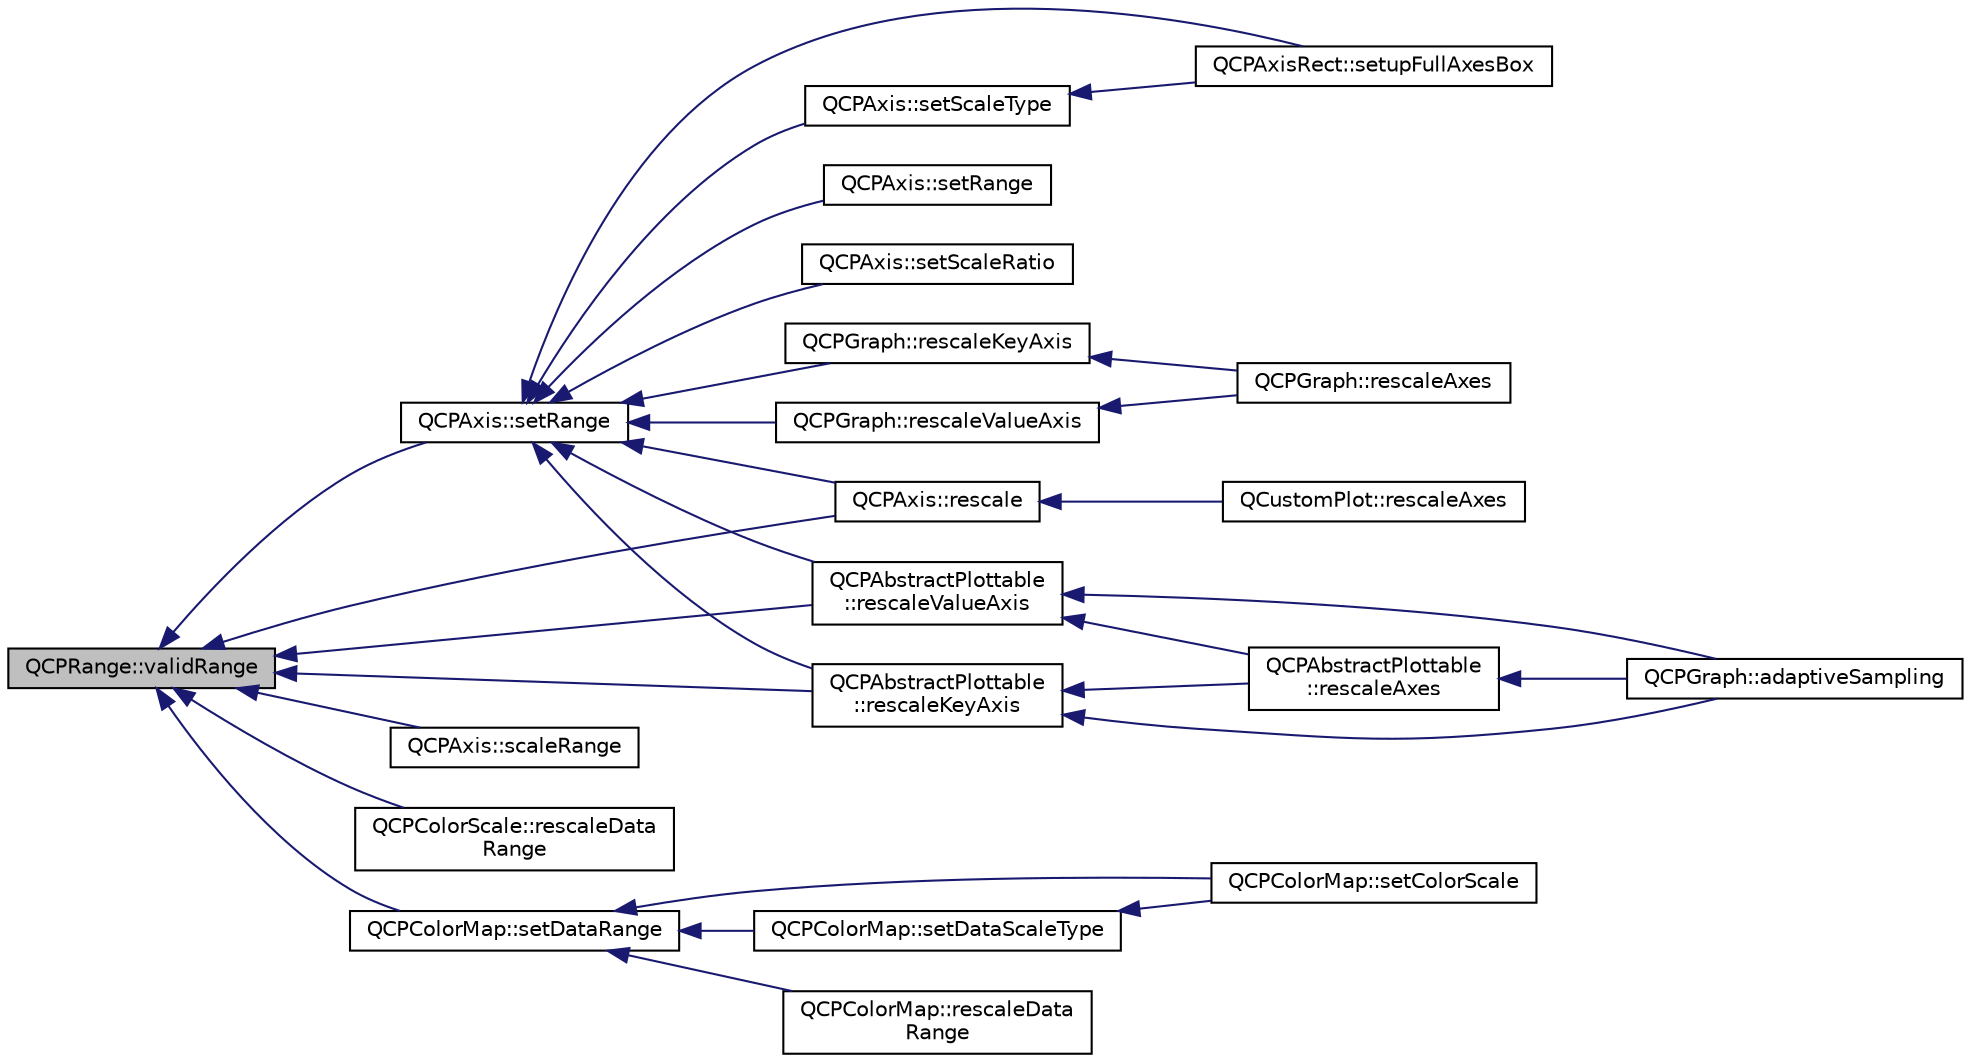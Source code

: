 digraph "QCPRange::validRange"
{
  edge [fontname="Helvetica",fontsize="10",labelfontname="Helvetica",labelfontsize="10"];
  node [fontname="Helvetica",fontsize="10",shape=record];
  rankdir="LR";
  Node199 [label="QCPRange::validRange",height=0.2,width=0.4,color="black", fillcolor="grey75", style="filled", fontcolor="black"];
  Node199 -> Node200 [dir="back",color="midnightblue",fontsize="10",style="solid",fontname="Helvetica"];
  Node200 [label="QCPAxis::setRange",height=0.2,width=0.4,color="black", fillcolor="white", style="filled",URL="$d2/deb/class_q_c_p_axis.html#aebdfea5d44c3a0ad2b4700cd4d25b641"];
  Node200 -> Node201 [dir="back",color="midnightblue",fontsize="10",style="solid",fontname="Helvetica"];
  Node201 [label="QCPAxis::setScaleType",height=0.2,width=0.4,color="black", fillcolor="white", style="filled",URL="$d2/deb/class_q_c_p_axis.html#adef29cae617af4f519f6c40d1a866ca6"];
  Node201 -> Node202 [dir="back",color="midnightblue",fontsize="10",style="solid",fontname="Helvetica"];
  Node202 [label="QCPAxisRect::setupFullAxesBox",height=0.2,width=0.4,color="black", fillcolor="white", style="filled",URL="$d8/dad/class_q_c_p_axis_rect.html#a5fa906175447b14206954f77fc7f1ef4"];
  Node200 -> Node203 [dir="back",color="midnightblue",fontsize="10",style="solid",fontname="Helvetica"];
  Node203 [label="QCPAxis::setRange",height=0.2,width=0.4,color="black", fillcolor="white", style="filled",URL="$d2/deb/class_q_c_p_axis.html#acf60e5b2d631fbc8c4548c3d579cb6d0"];
  Node200 -> Node204 [dir="back",color="midnightblue",fontsize="10",style="solid",fontname="Helvetica"];
  Node204 [label="QCPAxis::setScaleRatio",height=0.2,width=0.4,color="black", fillcolor="white", style="filled",URL="$d2/deb/class_q_c_p_axis.html#af4bbd446dcaee5a83ac30ce9bcd6e125"];
  Node200 -> Node205 [dir="back",color="midnightblue",fontsize="10",style="solid",fontname="Helvetica"];
  Node205 [label="QCPAxis::rescale",height=0.2,width=0.4,color="black", fillcolor="white", style="filled",URL="$d2/deb/class_q_c_p_axis.html#a499345f02ebce4b23d8ccec96e58daa9"];
  Node205 -> Node206 [dir="back",color="midnightblue",fontsize="10",style="solid",fontname="Helvetica"];
  Node206 [label="QCustomPlot::rescaleAxes",height=0.2,width=0.4,color="black", fillcolor="white", style="filled",URL="$dd/d9b/class_q_custom_plot.html#ad86528f2cee6c7e446dea4a6e8839935"];
  Node200 -> Node207 [dir="back",color="midnightblue",fontsize="10",style="solid",fontname="Helvetica"];
  Node207 [label="QCPAbstractPlottable\l::rescaleKeyAxis",height=0.2,width=0.4,color="black", fillcolor="white", style="filled",URL="$d4/d89/class_q_c_p_abstract_plottable.html#ae96b83c961e257da116c6acf9c7da308"];
  Node207 -> Node208 [dir="back",color="midnightblue",fontsize="10",style="solid",fontname="Helvetica"];
  Node208 [label="QCPAbstractPlottable\l::rescaleAxes",height=0.2,width=0.4,color="black", fillcolor="white", style="filled",URL="$d4/d89/class_q_c_p_abstract_plottable.html#a1491c4a606bccd2d09e65e11b79eb882"];
  Node208 -> Node209 [dir="back",color="midnightblue",fontsize="10",style="solid",fontname="Helvetica"];
  Node209 [label="QCPGraph::adaptiveSampling",height=0.2,width=0.4,color="black", fillcolor="white", style="filled",URL="$d2/d4c/class_q_c_p_graph.html#a1ba934b9621270b9a40fcdd2d9ba2adb"];
  Node207 -> Node209 [dir="back",color="midnightblue",fontsize="10",style="solid",fontname="Helvetica"];
  Node200 -> Node210 [dir="back",color="midnightblue",fontsize="10",style="solid",fontname="Helvetica"];
  Node210 [label="QCPAbstractPlottable\l::rescaleValueAxis",height=0.2,width=0.4,color="black", fillcolor="white", style="filled",URL="$d4/d89/class_q_c_p_abstract_plottable.html#aa1e408bb2d13999150c3f7f8a8579ca9"];
  Node210 -> Node208 [dir="back",color="midnightblue",fontsize="10",style="solid",fontname="Helvetica"];
  Node210 -> Node209 [dir="back",color="midnightblue",fontsize="10",style="solid",fontname="Helvetica"];
  Node200 -> Node202 [dir="back",color="midnightblue",fontsize="10",style="solid",fontname="Helvetica"];
  Node200 -> Node211 [dir="back",color="midnightblue",fontsize="10",style="solid",fontname="Helvetica"];
  Node211 [label="QCPGraph::rescaleKeyAxis",height=0.2,width=0.4,color="black", fillcolor="white", style="filled",URL="$d2/d4c/class_q_c_p_graph.html#a051fb77b459ba1ae8d65552c67f45e94"];
  Node211 -> Node212 [dir="back",color="midnightblue",fontsize="10",style="solid",fontname="Helvetica"];
  Node212 [label="QCPGraph::rescaleAxes",height=0.2,width=0.4,color="black", fillcolor="white", style="filled",URL="$d2/d4c/class_q_c_p_graph.html#a9c3909d6116e9d03978f057d41174e6a"];
  Node200 -> Node213 [dir="back",color="midnightblue",fontsize="10",style="solid",fontname="Helvetica"];
  Node213 [label="QCPGraph::rescaleValueAxis",height=0.2,width=0.4,color="black", fillcolor="white", style="filled",URL="$d2/d4c/class_q_c_p_graph.html#a9e0e620a56932c4df80a3762c2f93608"];
  Node213 -> Node212 [dir="back",color="midnightblue",fontsize="10",style="solid",fontname="Helvetica"];
  Node199 -> Node214 [dir="back",color="midnightblue",fontsize="10",style="solid",fontname="Helvetica"];
  Node214 [label="QCPAxis::scaleRange",height=0.2,width=0.4,color="black", fillcolor="white", style="filled",URL="$d2/deb/class_q_c_p_axis.html#a7072ff96fe690148f1bbcdb4f773ea1c"];
  Node199 -> Node205 [dir="back",color="midnightblue",fontsize="10",style="solid",fontname="Helvetica"];
  Node199 -> Node207 [dir="back",color="midnightblue",fontsize="10",style="solid",fontname="Helvetica"];
  Node199 -> Node210 [dir="back",color="midnightblue",fontsize="10",style="solid",fontname="Helvetica"];
  Node199 -> Node215 [dir="back",color="midnightblue",fontsize="10",style="solid",fontname="Helvetica"];
  Node215 [label="QCPColorScale::rescaleData\lRange",height=0.2,width=0.4,color="black", fillcolor="white", style="filled",URL="$da/d2b/class_q_c_p_color_scale.html#a425983db4478543924ddbd04ea20a356"];
  Node199 -> Node216 [dir="back",color="midnightblue",fontsize="10",style="solid",fontname="Helvetica"];
  Node216 [label="QCPColorMap::setDataRange",height=0.2,width=0.4,color="black", fillcolor="white", style="filled",URL="$df/dea/class_q_c_p_color_map.html#a980b42837821159786a85b4b7dcb8774"];
  Node216 -> Node217 [dir="back",color="midnightblue",fontsize="10",style="solid",fontname="Helvetica"];
  Node217 [label="QCPColorMap::setDataScaleType",height=0.2,width=0.4,color="black", fillcolor="white", style="filled",URL="$df/dea/class_q_c_p_color_map.html#a9d20aa08e3c1f20f22908c45b9c06511"];
  Node217 -> Node218 [dir="back",color="midnightblue",fontsize="10",style="solid",fontname="Helvetica"];
  Node218 [label="QCPColorMap::setColorScale",height=0.2,width=0.4,color="black", fillcolor="white", style="filled",URL="$df/dea/class_q_c_p_color_map.html#aa828921db364fe3c6af4619580ab85fd"];
  Node216 -> Node218 [dir="back",color="midnightblue",fontsize="10",style="solid",fontname="Helvetica"];
  Node216 -> Node219 [dir="back",color="midnightblue",fontsize="10",style="solid",fontname="Helvetica"];
  Node219 [label="QCPColorMap::rescaleData\lRange",height=0.2,width=0.4,color="black", fillcolor="white", style="filled",URL="$df/dea/class_q_c_p_color_map.html#a856608fa3dd1cc290bcd5f29a5575774"];
}
